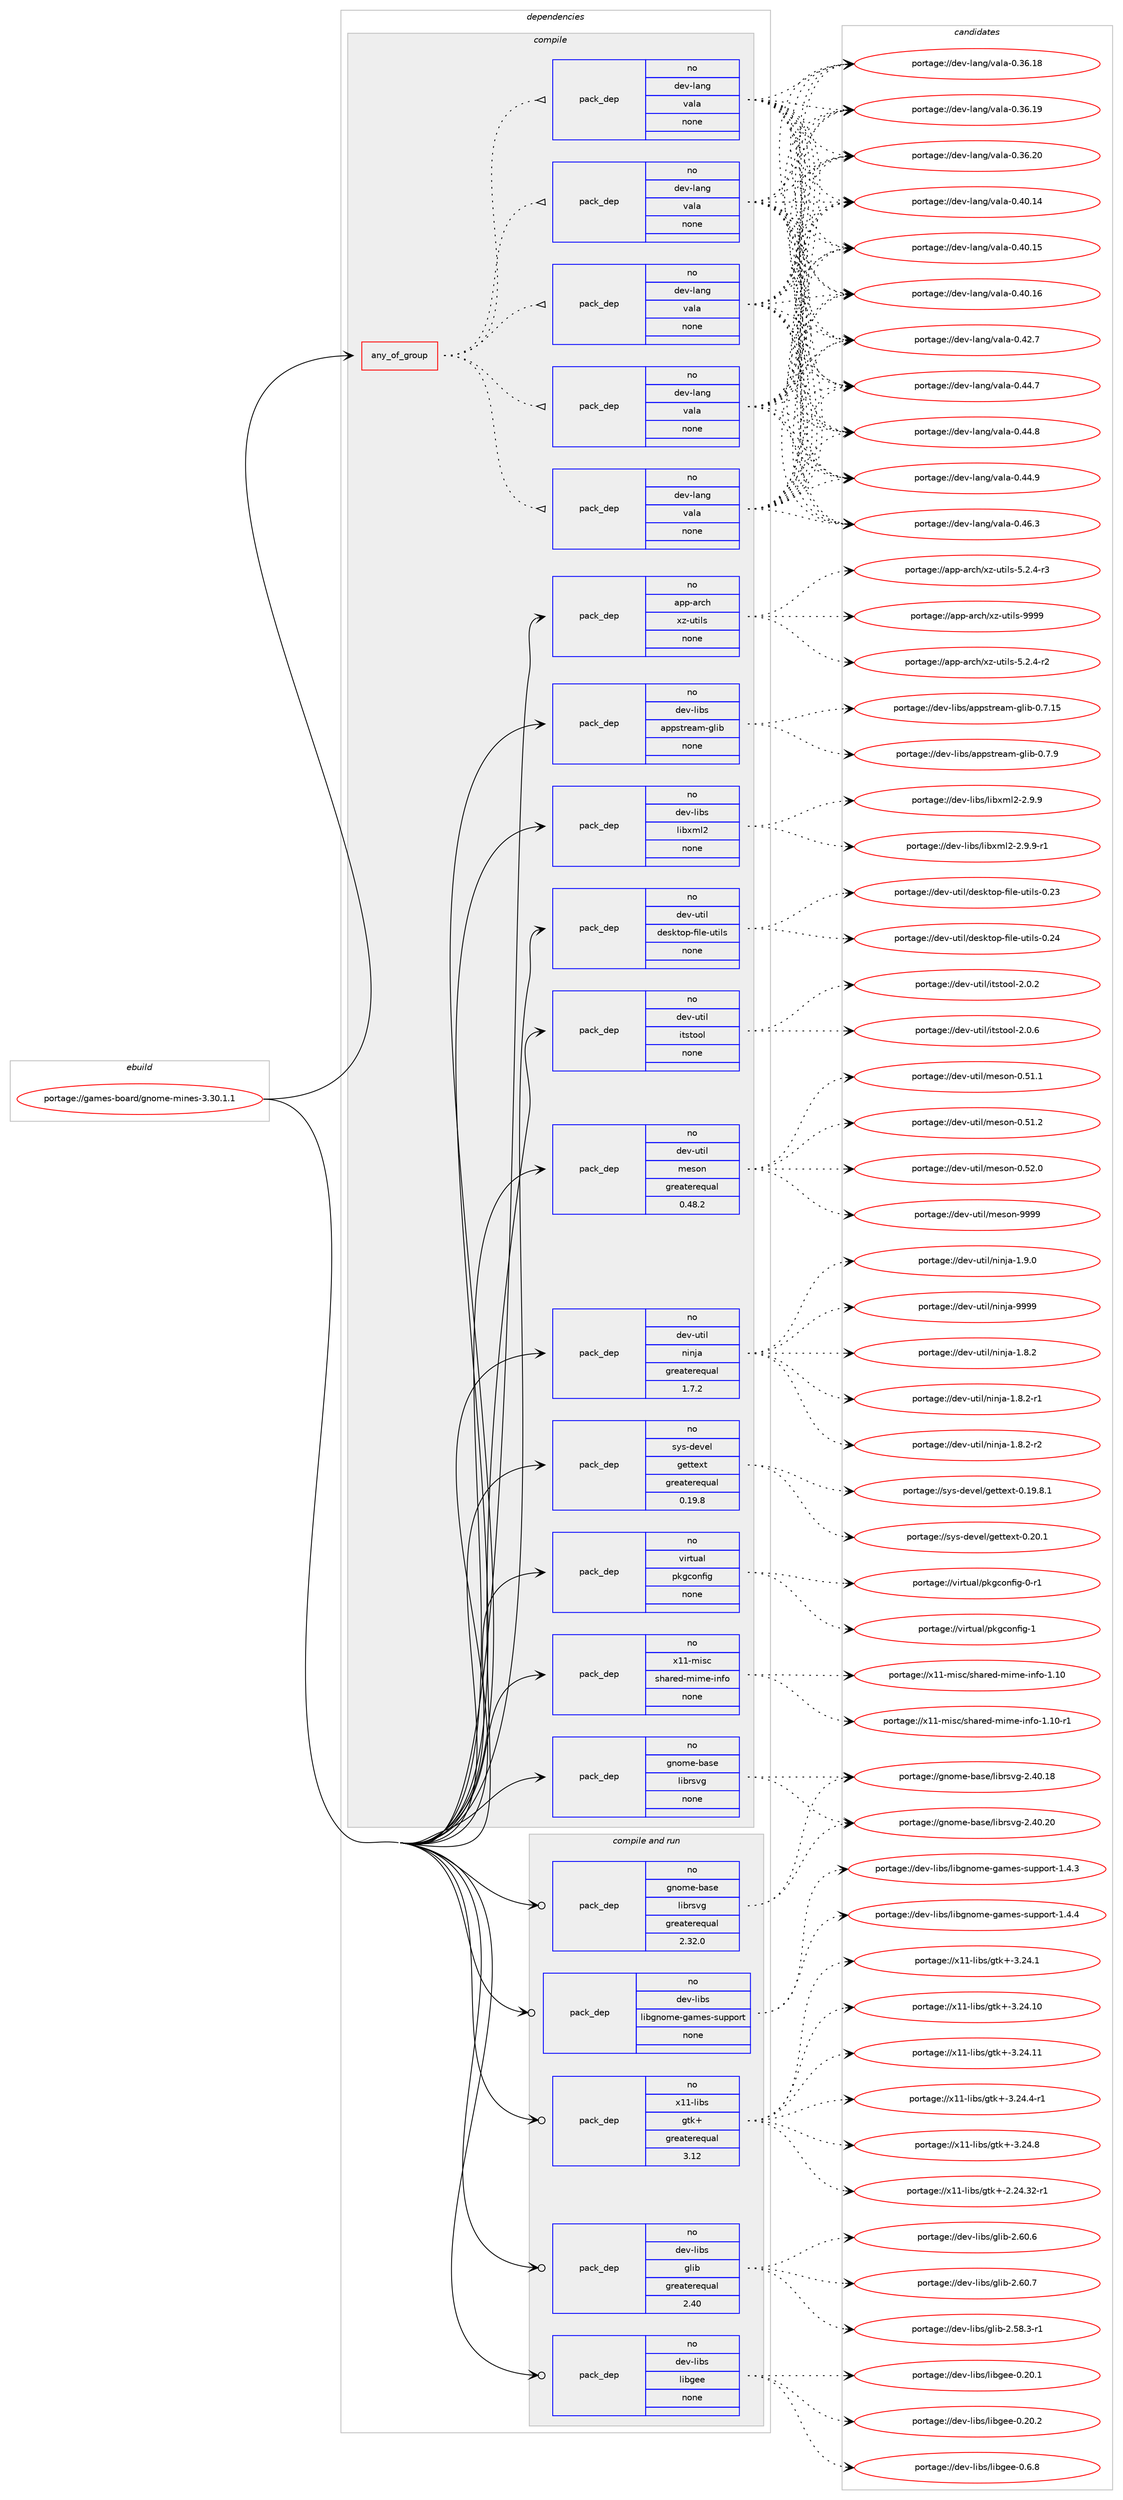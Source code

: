 digraph prolog {

# *************
# Graph options
# *************

newrank=true;
concentrate=true;
compound=true;
graph [rankdir=LR,fontname=Helvetica,fontsize=10,ranksep=1.5];#, ranksep=2.5, nodesep=0.2];
edge  [arrowhead=vee];
node  [fontname=Helvetica,fontsize=10];

# **********
# The ebuild
# **********

subgraph cluster_leftcol {
color=gray;
rank=same;
label=<<i>ebuild</i>>;
id [label="portage://games-board/gnome-mines-3.30.1.1", color=red, width=4, href="../games-board/gnome-mines-3.30.1.1.svg"];
}

# ****************
# The dependencies
# ****************

subgraph cluster_midcol {
color=gray;
label=<<i>dependencies</i>>;
subgraph cluster_compile {
fillcolor="#eeeeee";
style=filled;
label=<<i>compile</i>>;
subgraph any3731 {
dependency270581 [label=<<TABLE BORDER="0" CELLBORDER="1" CELLSPACING="0" CELLPADDING="4"><TR><TD CELLPADDING="10">any_of_group</TD></TR></TABLE>>, shape=none, color=red];subgraph pack194049 {
dependency270582 [label=<<TABLE BORDER="0" CELLBORDER="1" CELLSPACING="0" CELLPADDING="4" WIDTH="220"><TR><TD ROWSPAN="6" CELLPADDING="30">pack_dep</TD></TR><TR><TD WIDTH="110">no</TD></TR><TR><TD>dev-lang</TD></TR><TR><TD>vala</TD></TR><TR><TD>none</TD></TR><TR><TD></TD></TR></TABLE>>, shape=none, color=blue];
}
dependency270581:e -> dependency270582:w [weight=20,style="dotted",arrowhead="oinv"];
subgraph pack194050 {
dependency270583 [label=<<TABLE BORDER="0" CELLBORDER="1" CELLSPACING="0" CELLPADDING="4" WIDTH="220"><TR><TD ROWSPAN="6" CELLPADDING="30">pack_dep</TD></TR><TR><TD WIDTH="110">no</TD></TR><TR><TD>dev-lang</TD></TR><TR><TD>vala</TD></TR><TR><TD>none</TD></TR><TR><TD></TD></TR></TABLE>>, shape=none, color=blue];
}
dependency270581:e -> dependency270583:w [weight=20,style="dotted",arrowhead="oinv"];
subgraph pack194051 {
dependency270584 [label=<<TABLE BORDER="0" CELLBORDER="1" CELLSPACING="0" CELLPADDING="4" WIDTH="220"><TR><TD ROWSPAN="6" CELLPADDING="30">pack_dep</TD></TR><TR><TD WIDTH="110">no</TD></TR><TR><TD>dev-lang</TD></TR><TR><TD>vala</TD></TR><TR><TD>none</TD></TR><TR><TD></TD></TR></TABLE>>, shape=none, color=blue];
}
dependency270581:e -> dependency270584:w [weight=20,style="dotted",arrowhead="oinv"];
subgraph pack194052 {
dependency270585 [label=<<TABLE BORDER="0" CELLBORDER="1" CELLSPACING="0" CELLPADDING="4" WIDTH="220"><TR><TD ROWSPAN="6" CELLPADDING="30">pack_dep</TD></TR><TR><TD WIDTH="110">no</TD></TR><TR><TD>dev-lang</TD></TR><TR><TD>vala</TD></TR><TR><TD>none</TD></TR><TR><TD></TD></TR></TABLE>>, shape=none, color=blue];
}
dependency270581:e -> dependency270585:w [weight=20,style="dotted",arrowhead="oinv"];
subgraph pack194053 {
dependency270586 [label=<<TABLE BORDER="0" CELLBORDER="1" CELLSPACING="0" CELLPADDING="4" WIDTH="220"><TR><TD ROWSPAN="6" CELLPADDING="30">pack_dep</TD></TR><TR><TD WIDTH="110">no</TD></TR><TR><TD>dev-lang</TD></TR><TR><TD>vala</TD></TR><TR><TD>none</TD></TR><TR><TD></TD></TR></TABLE>>, shape=none, color=blue];
}
dependency270581:e -> dependency270586:w [weight=20,style="dotted",arrowhead="oinv"];
}
id:e -> dependency270581:w [weight=20,style="solid",arrowhead="vee"];
subgraph pack194054 {
dependency270587 [label=<<TABLE BORDER="0" CELLBORDER="1" CELLSPACING="0" CELLPADDING="4" WIDTH="220"><TR><TD ROWSPAN="6" CELLPADDING="30">pack_dep</TD></TR><TR><TD WIDTH="110">no</TD></TR><TR><TD>app-arch</TD></TR><TR><TD>xz-utils</TD></TR><TR><TD>none</TD></TR><TR><TD></TD></TR></TABLE>>, shape=none, color=blue];
}
id:e -> dependency270587:w [weight=20,style="solid",arrowhead="vee"];
subgraph pack194055 {
dependency270588 [label=<<TABLE BORDER="0" CELLBORDER="1" CELLSPACING="0" CELLPADDING="4" WIDTH="220"><TR><TD ROWSPAN="6" CELLPADDING="30">pack_dep</TD></TR><TR><TD WIDTH="110">no</TD></TR><TR><TD>dev-libs</TD></TR><TR><TD>appstream-glib</TD></TR><TR><TD>none</TD></TR><TR><TD></TD></TR></TABLE>>, shape=none, color=blue];
}
id:e -> dependency270588:w [weight=20,style="solid",arrowhead="vee"];
subgraph pack194056 {
dependency270589 [label=<<TABLE BORDER="0" CELLBORDER="1" CELLSPACING="0" CELLPADDING="4" WIDTH="220"><TR><TD ROWSPAN="6" CELLPADDING="30">pack_dep</TD></TR><TR><TD WIDTH="110">no</TD></TR><TR><TD>dev-libs</TD></TR><TR><TD>libxml2</TD></TR><TR><TD>none</TD></TR><TR><TD></TD></TR></TABLE>>, shape=none, color=blue];
}
id:e -> dependency270589:w [weight=20,style="solid",arrowhead="vee"];
subgraph pack194057 {
dependency270590 [label=<<TABLE BORDER="0" CELLBORDER="1" CELLSPACING="0" CELLPADDING="4" WIDTH="220"><TR><TD ROWSPAN="6" CELLPADDING="30">pack_dep</TD></TR><TR><TD WIDTH="110">no</TD></TR><TR><TD>dev-util</TD></TR><TR><TD>desktop-file-utils</TD></TR><TR><TD>none</TD></TR><TR><TD></TD></TR></TABLE>>, shape=none, color=blue];
}
id:e -> dependency270590:w [weight=20,style="solid",arrowhead="vee"];
subgraph pack194058 {
dependency270591 [label=<<TABLE BORDER="0" CELLBORDER="1" CELLSPACING="0" CELLPADDING="4" WIDTH="220"><TR><TD ROWSPAN="6" CELLPADDING="30">pack_dep</TD></TR><TR><TD WIDTH="110">no</TD></TR><TR><TD>dev-util</TD></TR><TR><TD>itstool</TD></TR><TR><TD>none</TD></TR><TR><TD></TD></TR></TABLE>>, shape=none, color=blue];
}
id:e -> dependency270591:w [weight=20,style="solid",arrowhead="vee"];
subgraph pack194059 {
dependency270592 [label=<<TABLE BORDER="0" CELLBORDER="1" CELLSPACING="0" CELLPADDING="4" WIDTH="220"><TR><TD ROWSPAN="6" CELLPADDING="30">pack_dep</TD></TR><TR><TD WIDTH="110">no</TD></TR><TR><TD>dev-util</TD></TR><TR><TD>meson</TD></TR><TR><TD>greaterequal</TD></TR><TR><TD>0.48.2</TD></TR></TABLE>>, shape=none, color=blue];
}
id:e -> dependency270592:w [weight=20,style="solid",arrowhead="vee"];
subgraph pack194060 {
dependency270593 [label=<<TABLE BORDER="0" CELLBORDER="1" CELLSPACING="0" CELLPADDING="4" WIDTH="220"><TR><TD ROWSPAN="6" CELLPADDING="30">pack_dep</TD></TR><TR><TD WIDTH="110">no</TD></TR><TR><TD>dev-util</TD></TR><TR><TD>ninja</TD></TR><TR><TD>greaterequal</TD></TR><TR><TD>1.7.2</TD></TR></TABLE>>, shape=none, color=blue];
}
id:e -> dependency270593:w [weight=20,style="solid",arrowhead="vee"];
subgraph pack194061 {
dependency270594 [label=<<TABLE BORDER="0" CELLBORDER="1" CELLSPACING="0" CELLPADDING="4" WIDTH="220"><TR><TD ROWSPAN="6" CELLPADDING="30">pack_dep</TD></TR><TR><TD WIDTH="110">no</TD></TR><TR><TD>gnome-base</TD></TR><TR><TD>librsvg</TD></TR><TR><TD>none</TD></TR><TR><TD></TD></TR></TABLE>>, shape=none, color=blue];
}
id:e -> dependency270594:w [weight=20,style="solid",arrowhead="vee"];
subgraph pack194062 {
dependency270595 [label=<<TABLE BORDER="0" CELLBORDER="1" CELLSPACING="0" CELLPADDING="4" WIDTH="220"><TR><TD ROWSPAN="6" CELLPADDING="30">pack_dep</TD></TR><TR><TD WIDTH="110">no</TD></TR><TR><TD>sys-devel</TD></TR><TR><TD>gettext</TD></TR><TR><TD>greaterequal</TD></TR><TR><TD>0.19.8</TD></TR></TABLE>>, shape=none, color=blue];
}
id:e -> dependency270595:w [weight=20,style="solid",arrowhead="vee"];
subgraph pack194063 {
dependency270596 [label=<<TABLE BORDER="0" CELLBORDER="1" CELLSPACING="0" CELLPADDING="4" WIDTH="220"><TR><TD ROWSPAN="6" CELLPADDING="30">pack_dep</TD></TR><TR><TD WIDTH="110">no</TD></TR><TR><TD>virtual</TD></TR><TR><TD>pkgconfig</TD></TR><TR><TD>none</TD></TR><TR><TD></TD></TR></TABLE>>, shape=none, color=blue];
}
id:e -> dependency270596:w [weight=20,style="solid",arrowhead="vee"];
subgraph pack194064 {
dependency270597 [label=<<TABLE BORDER="0" CELLBORDER="1" CELLSPACING="0" CELLPADDING="4" WIDTH="220"><TR><TD ROWSPAN="6" CELLPADDING="30">pack_dep</TD></TR><TR><TD WIDTH="110">no</TD></TR><TR><TD>x11-misc</TD></TR><TR><TD>shared-mime-info</TD></TR><TR><TD>none</TD></TR><TR><TD></TD></TR></TABLE>>, shape=none, color=blue];
}
id:e -> dependency270597:w [weight=20,style="solid",arrowhead="vee"];
}
subgraph cluster_compileandrun {
fillcolor="#eeeeee";
style=filled;
label=<<i>compile and run</i>>;
subgraph pack194065 {
dependency270598 [label=<<TABLE BORDER="0" CELLBORDER="1" CELLSPACING="0" CELLPADDING="4" WIDTH="220"><TR><TD ROWSPAN="6" CELLPADDING="30">pack_dep</TD></TR><TR><TD WIDTH="110">no</TD></TR><TR><TD>dev-libs</TD></TR><TR><TD>glib</TD></TR><TR><TD>greaterequal</TD></TR><TR><TD>2.40</TD></TR></TABLE>>, shape=none, color=blue];
}
id:e -> dependency270598:w [weight=20,style="solid",arrowhead="odotvee"];
subgraph pack194066 {
dependency270599 [label=<<TABLE BORDER="0" CELLBORDER="1" CELLSPACING="0" CELLPADDING="4" WIDTH="220"><TR><TD ROWSPAN="6" CELLPADDING="30">pack_dep</TD></TR><TR><TD WIDTH="110">no</TD></TR><TR><TD>dev-libs</TD></TR><TR><TD>libgee</TD></TR><TR><TD>none</TD></TR><TR><TD></TD></TR></TABLE>>, shape=none, color=blue];
}
id:e -> dependency270599:w [weight=20,style="solid",arrowhead="odotvee"];
subgraph pack194067 {
dependency270600 [label=<<TABLE BORDER="0" CELLBORDER="1" CELLSPACING="0" CELLPADDING="4" WIDTH="220"><TR><TD ROWSPAN="6" CELLPADDING="30">pack_dep</TD></TR><TR><TD WIDTH="110">no</TD></TR><TR><TD>dev-libs</TD></TR><TR><TD>libgnome-games-support</TD></TR><TR><TD>none</TD></TR><TR><TD></TD></TR></TABLE>>, shape=none, color=blue];
}
id:e -> dependency270600:w [weight=20,style="solid",arrowhead="odotvee"];
subgraph pack194068 {
dependency270601 [label=<<TABLE BORDER="0" CELLBORDER="1" CELLSPACING="0" CELLPADDING="4" WIDTH="220"><TR><TD ROWSPAN="6" CELLPADDING="30">pack_dep</TD></TR><TR><TD WIDTH="110">no</TD></TR><TR><TD>gnome-base</TD></TR><TR><TD>librsvg</TD></TR><TR><TD>greaterequal</TD></TR><TR><TD>2.32.0</TD></TR></TABLE>>, shape=none, color=blue];
}
id:e -> dependency270601:w [weight=20,style="solid",arrowhead="odotvee"];
subgraph pack194069 {
dependency270602 [label=<<TABLE BORDER="0" CELLBORDER="1" CELLSPACING="0" CELLPADDING="4" WIDTH="220"><TR><TD ROWSPAN="6" CELLPADDING="30">pack_dep</TD></TR><TR><TD WIDTH="110">no</TD></TR><TR><TD>x11-libs</TD></TR><TR><TD>gtk+</TD></TR><TR><TD>greaterequal</TD></TR><TR><TD>3.12</TD></TR></TABLE>>, shape=none, color=blue];
}
id:e -> dependency270602:w [weight=20,style="solid",arrowhead="odotvee"];
}
subgraph cluster_run {
fillcolor="#eeeeee";
style=filled;
label=<<i>run</i>>;
}
}

# **************
# The candidates
# **************

subgraph cluster_choices {
rank=same;
color=gray;
label=<<i>candidates</i>>;

subgraph choice194049 {
color=black;
nodesep=1;
choiceportage10010111845108971101034711897108974548465154464956 [label="portage://dev-lang/vala-0.36.18", color=red, width=4,href="../dev-lang/vala-0.36.18.svg"];
choiceportage10010111845108971101034711897108974548465154464957 [label="portage://dev-lang/vala-0.36.19", color=red, width=4,href="../dev-lang/vala-0.36.19.svg"];
choiceportage10010111845108971101034711897108974548465154465048 [label="portage://dev-lang/vala-0.36.20", color=red, width=4,href="../dev-lang/vala-0.36.20.svg"];
choiceportage10010111845108971101034711897108974548465248464952 [label="portage://dev-lang/vala-0.40.14", color=red, width=4,href="../dev-lang/vala-0.40.14.svg"];
choiceportage10010111845108971101034711897108974548465248464953 [label="portage://dev-lang/vala-0.40.15", color=red, width=4,href="../dev-lang/vala-0.40.15.svg"];
choiceportage10010111845108971101034711897108974548465248464954 [label="portage://dev-lang/vala-0.40.16", color=red, width=4,href="../dev-lang/vala-0.40.16.svg"];
choiceportage100101118451089711010347118971089745484652504655 [label="portage://dev-lang/vala-0.42.7", color=red, width=4,href="../dev-lang/vala-0.42.7.svg"];
choiceportage100101118451089711010347118971089745484652524655 [label="portage://dev-lang/vala-0.44.7", color=red, width=4,href="../dev-lang/vala-0.44.7.svg"];
choiceportage100101118451089711010347118971089745484652524656 [label="portage://dev-lang/vala-0.44.8", color=red, width=4,href="../dev-lang/vala-0.44.8.svg"];
choiceportage100101118451089711010347118971089745484652524657 [label="portage://dev-lang/vala-0.44.9", color=red, width=4,href="../dev-lang/vala-0.44.9.svg"];
choiceportage100101118451089711010347118971089745484652544651 [label="portage://dev-lang/vala-0.46.3", color=red, width=4,href="../dev-lang/vala-0.46.3.svg"];
dependency270582:e -> choiceportage10010111845108971101034711897108974548465154464956:w [style=dotted,weight="100"];
dependency270582:e -> choiceportage10010111845108971101034711897108974548465154464957:w [style=dotted,weight="100"];
dependency270582:e -> choiceportage10010111845108971101034711897108974548465154465048:w [style=dotted,weight="100"];
dependency270582:e -> choiceportage10010111845108971101034711897108974548465248464952:w [style=dotted,weight="100"];
dependency270582:e -> choiceportage10010111845108971101034711897108974548465248464953:w [style=dotted,weight="100"];
dependency270582:e -> choiceportage10010111845108971101034711897108974548465248464954:w [style=dotted,weight="100"];
dependency270582:e -> choiceportage100101118451089711010347118971089745484652504655:w [style=dotted,weight="100"];
dependency270582:e -> choiceportage100101118451089711010347118971089745484652524655:w [style=dotted,weight="100"];
dependency270582:e -> choiceportage100101118451089711010347118971089745484652524656:w [style=dotted,weight="100"];
dependency270582:e -> choiceportage100101118451089711010347118971089745484652524657:w [style=dotted,weight="100"];
dependency270582:e -> choiceportage100101118451089711010347118971089745484652544651:w [style=dotted,weight="100"];
}
subgraph choice194050 {
color=black;
nodesep=1;
choiceportage10010111845108971101034711897108974548465154464956 [label="portage://dev-lang/vala-0.36.18", color=red, width=4,href="../dev-lang/vala-0.36.18.svg"];
choiceportage10010111845108971101034711897108974548465154464957 [label="portage://dev-lang/vala-0.36.19", color=red, width=4,href="../dev-lang/vala-0.36.19.svg"];
choiceportage10010111845108971101034711897108974548465154465048 [label="portage://dev-lang/vala-0.36.20", color=red, width=4,href="../dev-lang/vala-0.36.20.svg"];
choiceportage10010111845108971101034711897108974548465248464952 [label="portage://dev-lang/vala-0.40.14", color=red, width=4,href="../dev-lang/vala-0.40.14.svg"];
choiceportage10010111845108971101034711897108974548465248464953 [label="portage://dev-lang/vala-0.40.15", color=red, width=4,href="../dev-lang/vala-0.40.15.svg"];
choiceportage10010111845108971101034711897108974548465248464954 [label="portage://dev-lang/vala-0.40.16", color=red, width=4,href="../dev-lang/vala-0.40.16.svg"];
choiceportage100101118451089711010347118971089745484652504655 [label="portage://dev-lang/vala-0.42.7", color=red, width=4,href="../dev-lang/vala-0.42.7.svg"];
choiceportage100101118451089711010347118971089745484652524655 [label="portage://dev-lang/vala-0.44.7", color=red, width=4,href="../dev-lang/vala-0.44.7.svg"];
choiceportage100101118451089711010347118971089745484652524656 [label="portage://dev-lang/vala-0.44.8", color=red, width=4,href="../dev-lang/vala-0.44.8.svg"];
choiceportage100101118451089711010347118971089745484652524657 [label="portage://dev-lang/vala-0.44.9", color=red, width=4,href="../dev-lang/vala-0.44.9.svg"];
choiceportage100101118451089711010347118971089745484652544651 [label="portage://dev-lang/vala-0.46.3", color=red, width=4,href="../dev-lang/vala-0.46.3.svg"];
dependency270583:e -> choiceportage10010111845108971101034711897108974548465154464956:w [style=dotted,weight="100"];
dependency270583:e -> choiceportage10010111845108971101034711897108974548465154464957:w [style=dotted,weight="100"];
dependency270583:e -> choiceportage10010111845108971101034711897108974548465154465048:w [style=dotted,weight="100"];
dependency270583:e -> choiceportage10010111845108971101034711897108974548465248464952:w [style=dotted,weight="100"];
dependency270583:e -> choiceportage10010111845108971101034711897108974548465248464953:w [style=dotted,weight="100"];
dependency270583:e -> choiceportage10010111845108971101034711897108974548465248464954:w [style=dotted,weight="100"];
dependency270583:e -> choiceportage100101118451089711010347118971089745484652504655:w [style=dotted,weight="100"];
dependency270583:e -> choiceportage100101118451089711010347118971089745484652524655:w [style=dotted,weight="100"];
dependency270583:e -> choiceportage100101118451089711010347118971089745484652524656:w [style=dotted,weight="100"];
dependency270583:e -> choiceportage100101118451089711010347118971089745484652524657:w [style=dotted,weight="100"];
dependency270583:e -> choiceportage100101118451089711010347118971089745484652544651:w [style=dotted,weight="100"];
}
subgraph choice194051 {
color=black;
nodesep=1;
choiceportage10010111845108971101034711897108974548465154464956 [label="portage://dev-lang/vala-0.36.18", color=red, width=4,href="../dev-lang/vala-0.36.18.svg"];
choiceportage10010111845108971101034711897108974548465154464957 [label="portage://dev-lang/vala-0.36.19", color=red, width=4,href="../dev-lang/vala-0.36.19.svg"];
choiceportage10010111845108971101034711897108974548465154465048 [label="portage://dev-lang/vala-0.36.20", color=red, width=4,href="../dev-lang/vala-0.36.20.svg"];
choiceportage10010111845108971101034711897108974548465248464952 [label="portage://dev-lang/vala-0.40.14", color=red, width=4,href="../dev-lang/vala-0.40.14.svg"];
choiceportage10010111845108971101034711897108974548465248464953 [label="portage://dev-lang/vala-0.40.15", color=red, width=4,href="../dev-lang/vala-0.40.15.svg"];
choiceportage10010111845108971101034711897108974548465248464954 [label="portage://dev-lang/vala-0.40.16", color=red, width=4,href="../dev-lang/vala-0.40.16.svg"];
choiceportage100101118451089711010347118971089745484652504655 [label="portage://dev-lang/vala-0.42.7", color=red, width=4,href="../dev-lang/vala-0.42.7.svg"];
choiceportage100101118451089711010347118971089745484652524655 [label="portage://dev-lang/vala-0.44.7", color=red, width=4,href="../dev-lang/vala-0.44.7.svg"];
choiceportage100101118451089711010347118971089745484652524656 [label="portage://dev-lang/vala-0.44.8", color=red, width=4,href="../dev-lang/vala-0.44.8.svg"];
choiceportage100101118451089711010347118971089745484652524657 [label="portage://dev-lang/vala-0.44.9", color=red, width=4,href="../dev-lang/vala-0.44.9.svg"];
choiceportage100101118451089711010347118971089745484652544651 [label="portage://dev-lang/vala-0.46.3", color=red, width=4,href="../dev-lang/vala-0.46.3.svg"];
dependency270584:e -> choiceportage10010111845108971101034711897108974548465154464956:w [style=dotted,weight="100"];
dependency270584:e -> choiceportage10010111845108971101034711897108974548465154464957:w [style=dotted,weight="100"];
dependency270584:e -> choiceportage10010111845108971101034711897108974548465154465048:w [style=dotted,weight="100"];
dependency270584:e -> choiceportage10010111845108971101034711897108974548465248464952:w [style=dotted,weight="100"];
dependency270584:e -> choiceportage10010111845108971101034711897108974548465248464953:w [style=dotted,weight="100"];
dependency270584:e -> choiceportage10010111845108971101034711897108974548465248464954:w [style=dotted,weight="100"];
dependency270584:e -> choiceportage100101118451089711010347118971089745484652504655:w [style=dotted,weight="100"];
dependency270584:e -> choiceportage100101118451089711010347118971089745484652524655:w [style=dotted,weight="100"];
dependency270584:e -> choiceportage100101118451089711010347118971089745484652524656:w [style=dotted,weight="100"];
dependency270584:e -> choiceportage100101118451089711010347118971089745484652524657:w [style=dotted,weight="100"];
dependency270584:e -> choiceportage100101118451089711010347118971089745484652544651:w [style=dotted,weight="100"];
}
subgraph choice194052 {
color=black;
nodesep=1;
choiceportage10010111845108971101034711897108974548465154464956 [label="portage://dev-lang/vala-0.36.18", color=red, width=4,href="../dev-lang/vala-0.36.18.svg"];
choiceportage10010111845108971101034711897108974548465154464957 [label="portage://dev-lang/vala-0.36.19", color=red, width=4,href="../dev-lang/vala-0.36.19.svg"];
choiceportage10010111845108971101034711897108974548465154465048 [label="portage://dev-lang/vala-0.36.20", color=red, width=4,href="../dev-lang/vala-0.36.20.svg"];
choiceportage10010111845108971101034711897108974548465248464952 [label="portage://dev-lang/vala-0.40.14", color=red, width=4,href="../dev-lang/vala-0.40.14.svg"];
choiceportage10010111845108971101034711897108974548465248464953 [label="portage://dev-lang/vala-0.40.15", color=red, width=4,href="../dev-lang/vala-0.40.15.svg"];
choiceportage10010111845108971101034711897108974548465248464954 [label="portage://dev-lang/vala-0.40.16", color=red, width=4,href="../dev-lang/vala-0.40.16.svg"];
choiceportage100101118451089711010347118971089745484652504655 [label="portage://dev-lang/vala-0.42.7", color=red, width=4,href="../dev-lang/vala-0.42.7.svg"];
choiceportage100101118451089711010347118971089745484652524655 [label="portage://dev-lang/vala-0.44.7", color=red, width=4,href="../dev-lang/vala-0.44.7.svg"];
choiceportage100101118451089711010347118971089745484652524656 [label="portage://dev-lang/vala-0.44.8", color=red, width=4,href="../dev-lang/vala-0.44.8.svg"];
choiceportage100101118451089711010347118971089745484652524657 [label="portage://dev-lang/vala-0.44.9", color=red, width=4,href="../dev-lang/vala-0.44.9.svg"];
choiceportage100101118451089711010347118971089745484652544651 [label="portage://dev-lang/vala-0.46.3", color=red, width=4,href="../dev-lang/vala-0.46.3.svg"];
dependency270585:e -> choiceportage10010111845108971101034711897108974548465154464956:w [style=dotted,weight="100"];
dependency270585:e -> choiceportage10010111845108971101034711897108974548465154464957:w [style=dotted,weight="100"];
dependency270585:e -> choiceportage10010111845108971101034711897108974548465154465048:w [style=dotted,weight="100"];
dependency270585:e -> choiceportage10010111845108971101034711897108974548465248464952:w [style=dotted,weight="100"];
dependency270585:e -> choiceportage10010111845108971101034711897108974548465248464953:w [style=dotted,weight="100"];
dependency270585:e -> choiceportage10010111845108971101034711897108974548465248464954:w [style=dotted,weight="100"];
dependency270585:e -> choiceportage100101118451089711010347118971089745484652504655:w [style=dotted,weight="100"];
dependency270585:e -> choiceportage100101118451089711010347118971089745484652524655:w [style=dotted,weight="100"];
dependency270585:e -> choiceportage100101118451089711010347118971089745484652524656:w [style=dotted,weight="100"];
dependency270585:e -> choiceportage100101118451089711010347118971089745484652524657:w [style=dotted,weight="100"];
dependency270585:e -> choiceportage100101118451089711010347118971089745484652544651:w [style=dotted,weight="100"];
}
subgraph choice194053 {
color=black;
nodesep=1;
choiceportage10010111845108971101034711897108974548465154464956 [label="portage://dev-lang/vala-0.36.18", color=red, width=4,href="../dev-lang/vala-0.36.18.svg"];
choiceportage10010111845108971101034711897108974548465154464957 [label="portage://dev-lang/vala-0.36.19", color=red, width=4,href="../dev-lang/vala-0.36.19.svg"];
choiceportage10010111845108971101034711897108974548465154465048 [label="portage://dev-lang/vala-0.36.20", color=red, width=4,href="../dev-lang/vala-0.36.20.svg"];
choiceportage10010111845108971101034711897108974548465248464952 [label="portage://dev-lang/vala-0.40.14", color=red, width=4,href="../dev-lang/vala-0.40.14.svg"];
choiceportage10010111845108971101034711897108974548465248464953 [label="portage://dev-lang/vala-0.40.15", color=red, width=4,href="../dev-lang/vala-0.40.15.svg"];
choiceportage10010111845108971101034711897108974548465248464954 [label="portage://dev-lang/vala-0.40.16", color=red, width=4,href="../dev-lang/vala-0.40.16.svg"];
choiceportage100101118451089711010347118971089745484652504655 [label="portage://dev-lang/vala-0.42.7", color=red, width=4,href="../dev-lang/vala-0.42.7.svg"];
choiceportage100101118451089711010347118971089745484652524655 [label="portage://dev-lang/vala-0.44.7", color=red, width=4,href="../dev-lang/vala-0.44.7.svg"];
choiceportage100101118451089711010347118971089745484652524656 [label="portage://dev-lang/vala-0.44.8", color=red, width=4,href="../dev-lang/vala-0.44.8.svg"];
choiceportage100101118451089711010347118971089745484652524657 [label="portage://dev-lang/vala-0.44.9", color=red, width=4,href="../dev-lang/vala-0.44.9.svg"];
choiceportage100101118451089711010347118971089745484652544651 [label="portage://dev-lang/vala-0.46.3", color=red, width=4,href="../dev-lang/vala-0.46.3.svg"];
dependency270586:e -> choiceportage10010111845108971101034711897108974548465154464956:w [style=dotted,weight="100"];
dependency270586:e -> choiceportage10010111845108971101034711897108974548465154464957:w [style=dotted,weight="100"];
dependency270586:e -> choiceportage10010111845108971101034711897108974548465154465048:w [style=dotted,weight="100"];
dependency270586:e -> choiceportage10010111845108971101034711897108974548465248464952:w [style=dotted,weight="100"];
dependency270586:e -> choiceportage10010111845108971101034711897108974548465248464953:w [style=dotted,weight="100"];
dependency270586:e -> choiceportage10010111845108971101034711897108974548465248464954:w [style=dotted,weight="100"];
dependency270586:e -> choiceportage100101118451089711010347118971089745484652504655:w [style=dotted,weight="100"];
dependency270586:e -> choiceportage100101118451089711010347118971089745484652524655:w [style=dotted,weight="100"];
dependency270586:e -> choiceportage100101118451089711010347118971089745484652524656:w [style=dotted,weight="100"];
dependency270586:e -> choiceportage100101118451089711010347118971089745484652524657:w [style=dotted,weight="100"];
dependency270586:e -> choiceportage100101118451089711010347118971089745484652544651:w [style=dotted,weight="100"];
}
subgraph choice194054 {
color=black;
nodesep=1;
choiceportage9711211245971149910447120122451171161051081154553465046524511450 [label="portage://app-arch/xz-utils-5.2.4-r2", color=red, width=4,href="../app-arch/xz-utils-5.2.4-r2.svg"];
choiceportage9711211245971149910447120122451171161051081154553465046524511451 [label="portage://app-arch/xz-utils-5.2.4-r3", color=red, width=4,href="../app-arch/xz-utils-5.2.4-r3.svg"];
choiceportage9711211245971149910447120122451171161051081154557575757 [label="portage://app-arch/xz-utils-9999", color=red, width=4,href="../app-arch/xz-utils-9999.svg"];
dependency270587:e -> choiceportage9711211245971149910447120122451171161051081154553465046524511450:w [style=dotted,weight="100"];
dependency270587:e -> choiceportage9711211245971149910447120122451171161051081154553465046524511451:w [style=dotted,weight="100"];
dependency270587:e -> choiceportage9711211245971149910447120122451171161051081154557575757:w [style=dotted,weight="100"];
}
subgraph choice194055 {
color=black;
nodesep=1;
choiceportage1001011184510810598115479711211211511611410197109451031081059845484655464953 [label="portage://dev-libs/appstream-glib-0.7.15", color=red, width=4,href="../dev-libs/appstream-glib-0.7.15.svg"];
choiceportage10010111845108105981154797112112115116114101971094510310810598454846554657 [label="portage://dev-libs/appstream-glib-0.7.9", color=red, width=4,href="../dev-libs/appstream-glib-0.7.9.svg"];
dependency270588:e -> choiceportage1001011184510810598115479711211211511611410197109451031081059845484655464953:w [style=dotted,weight="100"];
dependency270588:e -> choiceportage10010111845108105981154797112112115116114101971094510310810598454846554657:w [style=dotted,weight="100"];
}
subgraph choice194056 {
color=black;
nodesep=1;
choiceportage1001011184510810598115471081059812010910850455046574657 [label="portage://dev-libs/libxml2-2.9.9", color=red, width=4,href="../dev-libs/libxml2-2.9.9.svg"];
choiceportage10010111845108105981154710810598120109108504550465746574511449 [label="portage://dev-libs/libxml2-2.9.9-r1", color=red, width=4,href="../dev-libs/libxml2-2.9.9-r1.svg"];
dependency270589:e -> choiceportage1001011184510810598115471081059812010910850455046574657:w [style=dotted,weight="100"];
dependency270589:e -> choiceportage10010111845108105981154710810598120109108504550465746574511449:w [style=dotted,weight="100"];
}
subgraph choice194057 {
color=black;
nodesep=1;
choiceportage100101118451171161051084710010111510711611111245102105108101451171161051081154548465051 [label="portage://dev-util/desktop-file-utils-0.23", color=red, width=4,href="../dev-util/desktop-file-utils-0.23.svg"];
choiceportage100101118451171161051084710010111510711611111245102105108101451171161051081154548465052 [label="portage://dev-util/desktop-file-utils-0.24", color=red, width=4,href="../dev-util/desktop-file-utils-0.24.svg"];
dependency270590:e -> choiceportage100101118451171161051084710010111510711611111245102105108101451171161051081154548465051:w [style=dotted,weight="100"];
dependency270590:e -> choiceportage100101118451171161051084710010111510711611111245102105108101451171161051081154548465052:w [style=dotted,weight="100"];
}
subgraph choice194058 {
color=black;
nodesep=1;
choiceportage1001011184511711610510847105116115116111111108455046484650 [label="portage://dev-util/itstool-2.0.2", color=red, width=4,href="../dev-util/itstool-2.0.2.svg"];
choiceportage1001011184511711610510847105116115116111111108455046484654 [label="portage://dev-util/itstool-2.0.6", color=red, width=4,href="../dev-util/itstool-2.0.6.svg"];
dependency270591:e -> choiceportage1001011184511711610510847105116115116111111108455046484650:w [style=dotted,weight="100"];
dependency270591:e -> choiceportage1001011184511711610510847105116115116111111108455046484654:w [style=dotted,weight="100"];
}
subgraph choice194059 {
color=black;
nodesep=1;
choiceportage100101118451171161051084710910111511111045484653494649 [label="portage://dev-util/meson-0.51.1", color=red, width=4,href="../dev-util/meson-0.51.1.svg"];
choiceportage100101118451171161051084710910111511111045484653494650 [label="portage://dev-util/meson-0.51.2", color=red, width=4,href="../dev-util/meson-0.51.2.svg"];
choiceportage100101118451171161051084710910111511111045484653504648 [label="portage://dev-util/meson-0.52.0", color=red, width=4,href="../dev-util/meson-0.52.0.svg"];
choiceportage10010111845117116105108471091011151111104557575757 [label="portage://dev-util/meson-9999", color=red, width=4,href="../dev-util/meson-9999.svg"];
dependency270592:e -> choiceportage100101118451171161051084710910111511111045484653494649:w [style=dotted,weight="100"];
dependency270592:e -> choiceportage100101118451171161051084710910111511111045484653494650:w [style=dotted,weight="100"];
dependency270592:e -> choiceportage100101118451171161051084710910111511111045484653504648:w [style=dotted,weight="100"];
dependency270592:e -> choiceportage10010111845117116105108471091011151111104557575757:w [style=dotted,weight="100"];
}
subgraph choice194060 {
color=black;
nodesep=1;
choiceportage100101118451171161051084711010511010697454946564650 [label="portage://dev-util/ninja-1.8.2", color=red, width=4,href="../dev-util/ninja-1.8.2.svg"];
choiceportage1001011184511711610510847110105110106974549465646504511449 [label="portage://dev-util/ninja-1.8.2-r1", color=red, width=4,href="../dev-util/ninja-1.8.2-r1.svg"];
choiceportage1001011184511711610510847110105110106974549465646504511450 [label="portage://dev-util/ninja-1.8.2-r2", color=red, width=4,href="../dev-util/ninja-1.8.2-r2.svg"];
choiceportage100101118451171161051084711010511010697454946574648 [label="portage://dev-util/ninja-1.9.0", color=red, width=4,href="../dev-util/ninja-1.9.0.svg"];
choiceportage1001011184511711610510847110105110106974557575757 [label="portage://dev-util/ninja-9999", color=red, width=4,href="../dev-util/ninja-9999.svg"];
dependency270593:e -> choiceportage100101118451171161051084711010511010697454946564650:w [style=dotted,weight="100"];
dependency270593:e -> choiceportage1001011184511711610510847110105110106974549465646504511449:w [style=dotted,weight="100"];
dependency270593:e -> choiceportage1001011184511711610510847110105110106974549465646504511450:w [style=dotted,weight="100"];
dependency270593:e -> choiceportage100101118451171161051084711010511010697454946574648:w [style=dotted,weight="100"];
dependency270593:e -> choiceportage1001011184511711610510847110105110106974557575757:w [style=dotted,weight="100"];
}
subgraph choice194061 {
color=black;
nodesep=1;
choiceportage10311011110910145989711510147108105981141151181034550465248464956 [label="portage://gnome-base/librsvg-2.40.18", color=red, width=4,href="../gnome-base/librsvg-2.40.18.svg"];
choiceportage10311011110910145989711510147108105981141151181034550465248465048 [label="portage://gnome-base/librsvg-2.40.20", color=red, width=4,href="../gnome-base/librsvg-2.40.20.svg"];
dependency270594:e -> choiceportage10311011110910145989711510147108105981141151181034550465248464956:w [style=dotted,weight="100"];
dependency270594:e -> choiceportage10311011110910145989711510147108105981141151181034550465248465048:w [style=dotted,weight="100"];
}
subgraph choice194062 {
color=black;
nodesep=1;
choiceportage1151211154510010111810110847103101116116101120116454846495746564649 [label="portage://sys-devel/gettext-0.19.8.1", color=red, width=4,href="../sys-devel/gettext-0.19.8.1.svg"];
choiceportage115121115451001011181011084710310111611610112011645484650484649 [label="portage://sys-devel/gettext-0.20.1", color=red, width=4,href="../sys-devel/gettext-0.20.1.svg"];
dependency270595:e -> choiceportage1151211154510010111810110847103101116116101120116454846495746564649:w [style=dotted,weight="100"];
dependency270595:e -> choiceportage115121115451001011181011084710310111611610112011645484650484649:w [style=dotted,weight="100"];
}
subgraph choice194063 {
color=black;
nodesep=1;
choiceportage11810511411611797108471121071039911111010210510345484511449 [label="portage://virtual/pkgconfig-0-r1", color=red, width=4,href="../virtual/pkgconfig-0-r1.svg"];
choiceportage1181051141161179710847112107103991111101021051034549 [label="portage://virtual/pkgconfig-1", color=red, width=4,href="../virtual/pkgconfig-1.svg"];
dependency270596:e -> choiceportage11810511411611797108471121071039911111010210510345484511449:w [style=dotted,weight="100"];
dependency270596:e -> choiceportage1181051141161179710847112107103991111101021051034549:w [style=dotted,weight="100"];
}
subgraph choice194064 {
color=black;
nodesep=1;
choiceportage12049494510910511599471151049711410110045109105109101451051101021114549464948 [label="portage://x11-misc/shared-mime-info-1.10", color=red, width=4,href="../x11-misc/shared-mime-info-1.10.svg"];
choiceportage120494945109105115994711510497114101100451091051091014510511010211145494649484511449 [label="portage://x11-misc/shared-mime-info-1.10-r1", color=red, width=4,href="../x11-misc/shared-mime-info-1.10-r1.svg"];
dependency270597:e -> choiceportage12049494510910511599471151049711410110045109105109101451051101021114549464948:w [style=dotted,weight="100"];
dependency270597:e -> choiceportage120494945109105115994711510497114101100451091051091014510511010211145494649484511449:w [style=dotted,weight="100"];
}
subgraph choice194065 {
color=black;
nodesep=1;
choiceportage10010111845108105981154710310810598455046535646514511449 [label="portage://dev-libs/glib-2.58.3-r1", color=red, width=4,href="../dev-libs/glib-2.58.3-r1.svg"];
choiceportage1001011184510810598115471031081059845504654484654 [label="portage://dev-libs/glib-2.60.6", color=red, width=4,href="../dev-libs/glib-2.60.6.svg"];
choiceportage1001011184510810598115471031081059845504654484655 [label="portage://dev-libs/glib-2.60.7", color=red, width=4,href="../dev-libs/glib-2.60.7.svg"];
dependency270598:e -> choiceportage10010111845108105981154710310810598455046535646514511449:w [style=dotted,weight="100"];
dependency270598:e -> choiceportage1001011184510810598115471031081059845504654484654:w [style=dotted,weight="100"];
dependency270598:e -> choiceportage1001011184510810598115471031081059845504654484655:w [style=dotted,weight="100"];
}
subgraph choice194066 {
color=black;
nodesep=1;
choiceportage1001011184510810598115471081059810310110145484650484649 [label="portage://dev-libs/libgee-0.20.1", color=red, width=4,href="../dev-libs/libgee-0.20.1.svg"];
choiceportage1001011184510810598115471081059810310110145484650484650 [label="portage://dev-libs/libgee-0.20.2", color=red, width=4,href="../dev-libs/libgee-0.20.2.svg"];
choiceportage10010111845108105981154710810598103101101454846544656 [label="portage://dev-libs/libgee-0.6.8", color=red, width=4,href="../dev-libs/libgee-0.6.8.svg"];
dependency270599:e -> choiceportage1001011184510810598115471081059810310110145484650484649:w [style=dotted,weight="100"];
dependency270599:e -> choiceportage1001011184510810598115471081059810310110145484650484650:w [style=dotted,weight="100"];
dependency270599:e -> choiceportage10010111845108105981154710810598103101101454846544656:w [style=dotted,weight="100"];
}
subgraph choice194067 {
color=black;
nodesep=1;
choiceportage10010111845108105981154710810598103110111109101451039710910111545115117112112111114116454946524651 [label="portage://dev-libs/libgnome-games-support-1.4.3", color=red, width=4,href="../dev-libs/libgnome-games-support-1.4.3.svg"];
choiceportage10010111845108105981154710810598103110111109101451039710910111545115117112112111114116454946524652 [label="portage://dev-libs/libgnome-games-support-1.4.4", color=red, width=4,href="../dev-libs/libgnome-games-support-1.4.4.svg"];
dependency270600:e -> choiceportage10010111845108105981154710810598103110111109101451039710910111545115117112112111114116454946524651:w [style=dotted,weight="100"];
dependency270600:e -> choiceportage10010111845108105981154710810598103110111109101451039710910111545115117112112111114116454946524652:w [style=dotted,weight="100"];
}
subgraph choice194068 {
color=black;
nodesep=1;
choiceportage10311011110910145989711510147108105981141151181034550465248464956 [label="portage://gnome-base/librsvg-2.40.18", color=red, width=4,href="../gnome-base/librsvg-2.40.18.svg"];
choiceportage10311011110910145989711510147108105981141151181034550465248465048 [label="portage://gnome-base/librsvg-2.40.20", color=red, width=4,href="../gnome-base/librsvg-2.40.20.svg"];
dependency270601:e -> choiceportage10311011110910145989711510147108105981141151181034550465248464956:w [style=dotted,weight="100"];
dependency270601:e -> choiceportage10311011110910145989711510147108105981141151181034550465248465048:w [style=dotted,weight="100"];
}
subgraph choice194069 {
color=black;
nodesep=1;
choiceportage12049494510810598115471031161074345504650524651504511449 [label="portage://x11-libs/gtk+-2.24.32-r1", color=red, width=4,href="../x11-libs/gtk+-2.24.32-r1.svg"];
choiceportage12049494510810598115471031161074345514650524649 [label="portage://x11-libs/gtk+-3.24.1", color=red, width=4,href="../x11-libs/gtk+-3.24.1.svg"];
choiceportage1204949451081059811547103116107434551465052464948 [label="portage://x11-libs/gtk+-3.24.10", color=red, width=4,href="../x11-libs/gtk+-3.24.10.svg"];
choiceportage1204949451081059811547103116107434551465052464949 [label="portage://x11-libs/gtk+-3.24.11", color=red, width=4,href="../x11-libs/gtk+-3.24.11.svg"];
choiceportage120494945108105981154710311610743455146505246524511449 [label="portage://x11-libs/gtk+-3.24.4-r1", color=red, width=4,href="../x11-libs/gtk+-3.24.4-r1.svg"];
choiceportage12049494510810598115471031161074345514650524656 [label="portage://x11-libs/gtk+-3.24.8", color=red, width=4,href="../x11-libs/gtk+-3.24.8.svg"];
dependency270602:e -> choiceportage12049494510810598115471031161074345504650524651504511449:w [style=dotted,weight="100"];
dependency270602:e -> choiceportage12049494510810598115471031161074345514650524649:w [style=dotted,weight="100"];
dependency270602:e -> choiceportage1204949451081059811547103116107434551465052464948:w [style=dotted,weight="100"];
dependency270602:e -> choiceportage1204949451081059811547103116107434551465052464949:w [style=dotted,weight="100"];
dependency270602:e -> choiceportage120494945108105981154710311610743455146505246524511449:w [style=dotted,weight="100"];
dependency270602:e -> choiceportage12049494510810598115471031161074345514650524656:w [style=dotted,weight="100"];
}
}

}
